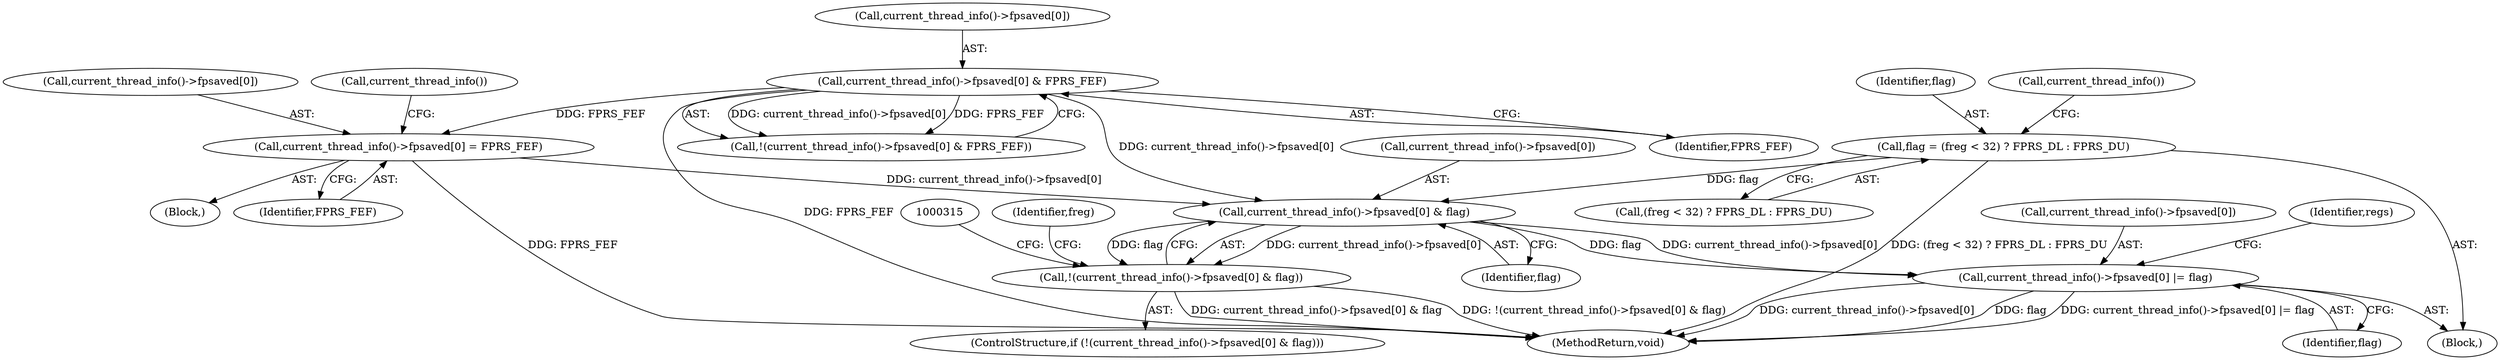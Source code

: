 digraph "0_linux_a8b0ca17b80e92faab46ee7179ba9e99ccb61233_35@API" {
"1000279" [label="(Call,current_thread_info()->fpsaved[0] & flag)"];
"1000263" [label="(Call,current_thread_info()->fpsaved[0] = FPRS_FEF)"];
"1000255" [label="(Call,current_thread_info()->fpsaved[0] & FPRS_FEF)"];
"1000245" [label="(Call,flag = (freg < 32) ? FPRS_DL : FPRS_DU)"];
"1000278" [label="(Call,!(current_thread_info()->fpsaved[0] & flag))"];
"1000322" [label="(Call,current_thread_info()->fpsaved[0] |= flag)"];
"1000322" [label="(Call,current_thread_info()->fpsaved[0] |= flag)"];
"1000278" [label="(Call,!(current_thread_info()->fpsaved[0] & flag))"];
"1000277" [label="(ControlStructure,if (!(current_thread_info()->fpsaved[0] & flag)))"];
"1000255" [label="(Call,current_thread_info()->fpsaved[0] & FPRS_FEF)"];
"1000245" [label="(Call,flag = (freg < 32) ? FPRS_DL : FPRS_DU)"];
"1000263" [label="(Call,current_thread_info()->fpsaved[0] = FPRS_FEF)"];
"1000156" [label="(Block,)"];
"1000323" [label="(Call,current_thread_info()->fpsaved[0])"];
"1000261" [label="(Identifier,FPRS_FEF)"];
"1000280" [label="(Call,current_thread_info()->fpsaved[0])"];
"1000269" [label="(Identifier,FPRS_FEF)"];
"1000273" [label="(Call,current_thread_info())"];
"1000262" [label="(Block,)"];
"1000264" [label="(Call,current_thread_info()->fpsaved[0])"];
"1000256" [label="(Call,current_thread_info()->fpsaved[0])"];
"1000285" [label="(Identifier,flag)"];
"1000347" [label="(Identifier,regs)"];
"1000246" [label="(Identifier,flag)"];
"1000348" [label="(MethodReturn,void)"];
"1000254" [label="(Call,!(current_thread_info()->fpsaved[0] & FPRS_FEF))"];
"1000328" [label="(Identifier,flag)"];
"1000247" [label="(Call,(freg < 32) ? FPRS_DL : FPRS_DU)"];
"1000258" [label="(Call,current_thread_info())"];
"1000279" [label="(Call,current_thread_info()->fpsaved[0] & flag)"];
"1000289" [label="(Identifier,freg)"];
"1000279" -> "1000278"  [label="AST: "];
"1000279" -> "1000285"  [label="CFG: "];
"1000280" -> "1000279"  [label="AST: "];
"1000285" -> "1000279"  [label="AST: "];
"1000278" -> "1000279"  [label="CFG: "];
"1000279" -> "1000278"  [label="DDG: current_thread_info()->fpsaved[0]"];
"1000279" -> "1000278"  [label="DDG: flag"];
"1000263" -> "1000279"  [label="DDG: current_thread_info()->fpsaved[0]"];
"1000255" -> "1000279"  [label="DDG: current_thread_info()->fpsaved[0]"];
"1000245" -> "1000279"  [label="DDG: flag"];
"1000279" -> "1000322"  [label="DDG: current_thread_info()->fpsaved[0]"];
"1000279" -> "1000322"  [label="DDG: flag"];
"1000263" -> "1000262"  [label="AST: "];
"1000263" -> "1000269"  [label="CFG: "];
"1000264" -> "1000263"  [label="AST: "];
"1000269" -> "1000263"  [label="AST: "];
"1000273" -> "1000263"  [label="CFG: "];
"1000263" -> "1000348"  [label="DDG: FPRS_FEF"];
"1000255" -> "1000263"  [label="DDG: FPRS_FEF"];
"1000255" -> "1000254"  [label="AST: "];
"1000255" -> "1000261"  [label="CFG: "];
"1000256" -> "1000255"  [label="AST: "];
"1000261" -> "1000255"  [label="AST: "];
"1000254" -> "1000255"  [label="CFG: "];
"1000255" -> "1000348"  [label="DDG: FPRS_FEF"];
"1000255" -> "1000254"  [label="DDG: current_thread_info()->fpsaved[0]"];
"1000255" -> "1000254"  [label="DDG: FPRS_FEF"];
"1000245" -> "1000156"  [label="AST: "];
"1000245" -> "1000247"  [label="CFG: "];
"1000246" -> "1000245"  [label="AST: "];
"1000247" -> "1000245"  [label="AST: "];
"1000258" -> "1000245"  [label="CFG: "];
"1000245" -> "1000348"  [label="DDG: (freg < 32) ? FPRS_DL : FPRS_DU"];
"1000278" -> "1000277"  [label="AST: "];
"1000289" -> "1000278"  [label="CFG: "];
"1000315" -> "1000278"  [label="CFG: "];
"1000278" -> "1000348"  [label="DDG: !(current_thread_info()->fpsaved[0] & flag)"];
"1000278" -> "1000348"  [label="DDG: current_thread_info()->fpsaved[0] & flag"];
"1000322" -> "1000156"  [label="AST: "];
"1000322" -> "1000328"  [label="CFG: "];
"1000323" -> "1000322"  [label="AST: "];
"1000328" -> "1000322"  [label="AST: "];
"1000347" -> "1000322"  [label="CFG: "];
"1000322" -> "1000348"  [label="DDG: flag"];
"1000322" -> "1000348"  [label="DDG: current_thread_info()->fpsaved[0] |= flag"];
"1000322" -> "1000348"  [label="DDG: current_thread_info()->fpsaved[0]"];
}

